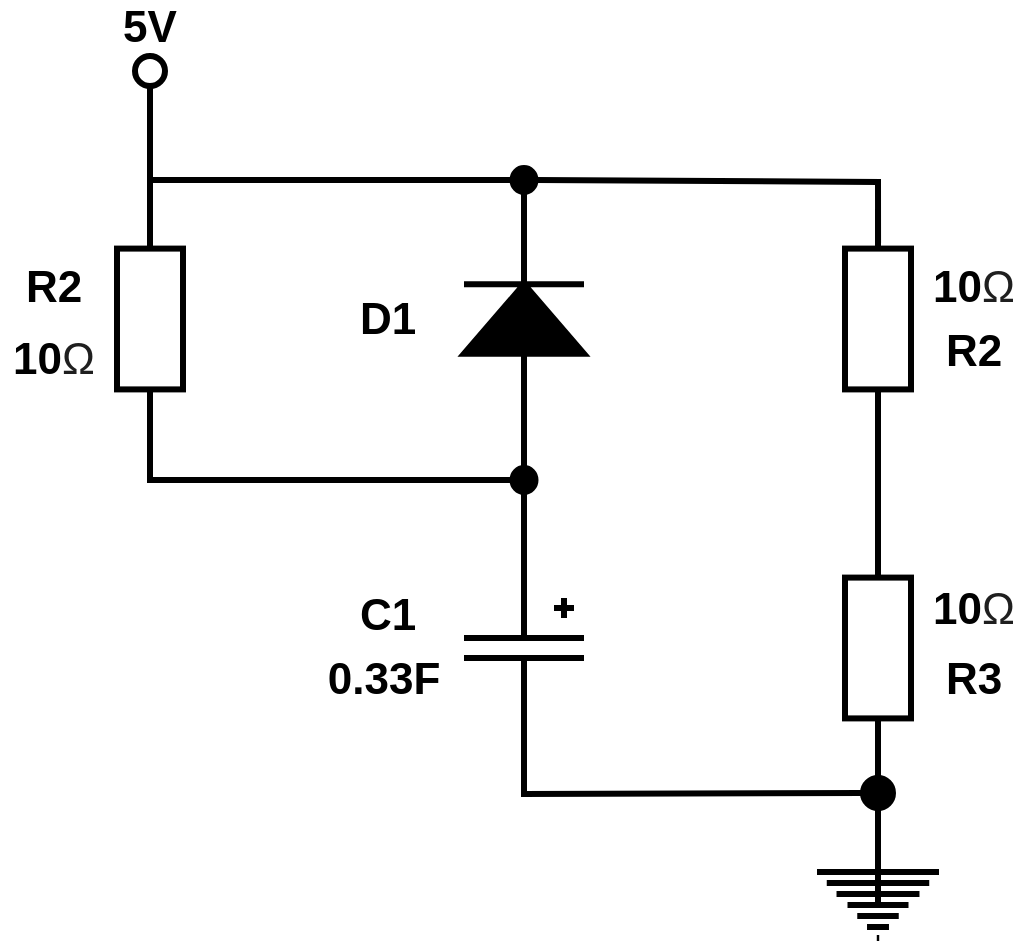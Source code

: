 <mxfile version="26.1.1">
  <diagram name="Page-1" id="M5uj1KW9E68CLk-7lXaE">
    <mxGraphModel dx="989" dy="577" grid="0" gridSize="10" guides="1" tooltips="1" connect="1" arrows="1" fold="1" page="1" pageScale="1" pageWidth="1169" pageHeight="827" math="0" shadow="0">
      <root>
        <mxCell id="0" />
        <mxCell id="1" parent="0" />
        <mxCell id="Gr03Qwkpfc5shVFAnP2J-1" value="" style="pointerEvents=1;fillColor=strokeColor;verticalLabelPosition=bottom;shadow=0;dashed=0;align=center;html=1;verticalAlign=top;shape=mxgraph.electrical.diodes.diode;rotation=-90;strokeWidth=3;" parent="1" vertex="1">
          <mxGeometry x="567.5" y="309.5" width="87" height="60" as="geometry" />
        </mxCell>
        <mxCell id="Gr03Qwkpfc5shVFAnP2J-3" value="" style="endArrow=none;html=1;rounded=0;exitX=0;exitY=0.5;exitDx=0;exitDy=0;exitPerimeter=0;entryX=0;entryY=0.5;entryDx=0;entryDy=0;strokeWidth=3;" parent="1" source="Gr03Qwkpfc5shVFAnP2J-43" target="Gr03Qwkpfc5shVFAnP2J-25" edge="1">
          <mxGeometry width="50" height="50" relative="1" as="geometry">
            <mxPoint x="315.967" y="318.7" as="sourcePoint" />
            <mxPoint x="603.5" y="269.5" as="targetPoint" />
            <Array as="points">
              <mxPoint x="424" y="270" />
            </Array>
          </mxGeometry>
        </mxCell>
        <mxCell id="Gr03Qwkpfc5shVFAnP2J-4" value="" style="verticalLabelPosition=bottom;shadow=0;dashed=0;align=center;html=1;verticalAlign=top;strokeWidth=3;shape=ellipse;perimeter=ellipsePerimeter;" parent="1" vertex="1">
          <mxGeometry x="416.5" y="208" width="15" height="15" as="geometry" />
        </mxCell>
        <mxCell id="Gr03Qwkpfc5shVFAnP2J-5" value="" style="endArrow=none;html=1;rounded=0;entryX=0.5;entryY=1;entryDx=0;entryDy=0;strokeWidth=3;" parent="1" target="Gr03Qwkpfc5shVFAnP2J-4" edge="1">
          <mxGeometry width="50" height="50" relative="1" as="geometry">
            <mxPoint x="424" y="271" as="sourcePoint" />
            <mxPoint x="510" y="179" as="targetPoint" />
          </mxGeometry>
        </mxCell>
        <mxCell id="Gr03Qwkpfc5shVFAnP2J-6" value="&lt;b&gt;&lt;font style=&quot;font-size: 22px;&quot;&gt;5V&lt;/font&gt;&lt;/b&gt;" style="text;html=1;align=center;verticalAlign=middle;whiteSpace=wrap;rounded=0;strokeWidth=3;" parent="1" vertex="1">
          <mxGeometry x="397" y="180" width="54" height="28" as="geometry" />
        </mxCell>
        <mxCell id="Gr03Qwkpfc5shVFAnP2J-7" value="" style="pointerEvents=1;verticalLabelPosition=bottom;shadow=0;dashed=0;align=center;html=1;verticalAlign=top;shape=mxgraph.electrical.capacitors.capacitor_5;rotation=90;strokeWidth=3;" parent="1" vertex="1">
          <mxGeometry x="561" y="474" width="100" height="60" as="geometry" />
        </mxCell>
        <mxCell id="Gr03Qwkpfc5shVFAnP2J-8" value="" style="verticalLabelPosition=bottom;shadow=0;dashed=0;align=center;html=1;verticalAlign=top;strokeWidth=3;shape=ellipse;perimeter=ellipsePerimeter;fillColor=#000000;" parent="1" vertex="1">
          <mxGeometry x="605.25" y="414" width="11.5" height="12" as="geometry" />
        </mxCell>
        <mxCell id="Gr03Qwkpfc5shVFAnP2J-9" value="" style="endArrow=none;html=1;rounded=0;exitX=0;exitY=0.5;exitDx=0;exitDy=0;exitPerimeter=0;entryX=0.5;entryY=1;entryDx=0;entryDy=0;strokeWidth=3;" parent="1" source="Gr03Qwkpfc5shVFAnP2J-7" target="Gr03Qwkpfc5shVFAnP2J-8" edge="1">
          <mxGeometry width="50" height="50" relative="1" as="geometry">
            <mxPoint x="563" y="428" as="sourcePoint" />
            <mxPoint x="618" y="432" as="targetPoint" />
          </mxGeometry>
        </mxCell>
        <mxCell id="Gr03Qwkpfc5shVFAnP2J-10" value="" style="endArrow=none;html=1;rounded=0;exitX=0.5;exitY=0;exitDx=0;exitDy=0;entryX=0;entryY=0.5;entryDx=0;entryDy=0;entryPerimeter=0;strokeWidth=3;" parent="1" source="Gr03Qwkpfc5shVFAnP2J-8" target="Gr03Qwkpfc5shVFAnP2J-1" edge="1">
          <mxGeometry width="50" height="50" relative="1" as="geometry">
            <mxPoint x="624" y="407" as="sourcePoint" />
            <mxPoint x="611.0" y="387" as="targetPoint" />
          </mxGeometry>
        </mxCell>
        <mxCell id="Gr03Qwkpfc5shVFAnP2J-11" value="" style="endArrow=none;html=1;rounded=0;entryX=0;entryY=0.5;entryDx=0;entryDy=0;exitX=1;exitY=0.5;exitDx=0;exitDy=0;exitPerimeter=0;strokeWidth=3;" parent="1" source="Gr03Qwkpfc5shVFAnP2J-43" target="Gr03Qwkpfc5shVFAnP2J-8" edge="1">
          <mxGeometry width="50" height="50" relative="1" as="geometry">
            <mxPoint x="316" y="387" as="sourcePoint" />
            <mxPoint x="552" y="363" as="targetPoint" />
            <Array as="points">
              <mxPoint x="424" y="420" />
            </Array>
          </mxGeometry>
        </mxCell>
        <mxCell id="Gr03Qwkpfc5shVFAnP2J-12" value="" style="pointerEvents=1;verticalLabelPosition=bottom;shadow=0;dashed=0;align=center;html=1;verticalAlign=top;shape=mxgraph.electrical.resistors.resistor_1;rotation=90;strokeWidth=3;" parent="1" vertex="1">
          <mxGeometry x="733" y="323" width="110" height="33" as="geometry" />
        </mxCell>
        <mxCell id="Gr03Qwkpfc5shVFAnP2J-13" value="" style="pointerEvents=1;verticalLabelPosition=bottom;shadow=0;dashed=0;align=center;html=1;verticalAlign=top;shape=mxgraph.electrical.resistors.resistor_1;rotation=90;strokeWidth=3;" parent="1" vertex="1">
          <mxGeometry x="733" y="487.5" width="110" height="33" as="geometry" />
        </mxCell>
        <mxCell id="Gr03Qwkpfc5shVFAnP2J-17" value="" style="endArrow=none;html=1;rounded=0;entryX=1;entryY=0.5;entryDx=0;entryDy=0;entryPerimeter=0;exitX=0;exitY=0.5;exitDx=0;exitDy=0;exitPerimeter=0;strokeWidth=3;" parent="1" source="Gr03Qwkpfc5shVFAnP2J-13" target="Gr03Qwkpfc5shVFAnP2J-12" edge="1">
          <mxGeometry width="50" height="50" relative="1" as="geometry">
            <mxPoint x="741.5" y="498" as="sourcePoint" />
            <mxPoint x="791.5" y="448" as="targetPoint" />
          </mxGeometry>
        </mxCell>
        <mxCell id="Gr03Qwkpfc5shVFAnP2J-18" value="" style="endArrow=none;html=1;rounded=0;entryX=0.5;entryY=1;entryDx=0;entryDy=0;strokeWidth=3;" parent="1" target="Gr03Qwkpfc5shVFAnP2J-19" edge="1">
          <mxGeometry width="50" height="50" relative="1" as="geometry">
            <mxPoint x="788" y="634" as="sourcePoint" />
            <mxPoint x="788" y="530" as="targetPoint" />
          </mxGeometry>
        </mxCell>
        <mxCell id="Gr03Qwkpfc5shVFAnP2J-19" value="" style="verticalLabelPosition=bottom;shadow=0;dashed=0;align=center;html=1;verticalAlign=top;strokeWidth=3;shape=ellipse;perimeter=ellipsePerimeter;fillColor=#000000;" parent="1" vertex="1">
          <mxGeometry x="780.5" y="569" width="15" height="15" as="geometry" />
        </mxCell>
        <mxCell id="Gr03Qwkpfc5shVFAnP2J-20" value="" style="endArrow=none;html=1;rounded=0;entryX=1;entryY=0.5;entryDx=0;entryDy=0;entryPerimeter=0;exitX=0;exitY=0.5;exitDx=0;exitDy=0;strokeWidth=3;" parent="1" source="Gr03Qwkpfc5shVFAnP2J-19" target="Gr03Qwkpfc5shVFAnP2J-7" edge="1">
          <mxGeometry width="50" height="50" relative="1" as="geometry">
            <mxPoint x="616" y="635" as="sourcePoint" />
            <mxPoint x="666" y="585" as="targetPoint" />
            <Array as="points">
              <mxPoint x="611" y="577" />
            </Array>
          </mxGeometry>
        </mxCell>
        <mxCell id="Gr03Qwkpfc5shVFAnP2J-21" value="" style="endArrow=none;html=1;rounded=0;entryX=1;entryY=0.5;entryDx=0;entryDy=0;entryPerimeter=0;exitX=0.5;exitY=0;exitDx=0;exitDy=0;strokeWidth=3;" parent="1" source="Gr03Qwkpfc5shVFAnP2J-19" target="Gr03Qwkpfc5shVFAnP2J-13" edge="1">
          <mxGeometry width="50" height="50" relative="1" as="geometry">
            <mxPoint x="704.5" y="634" as="sourcePoint" />
            <mxPoint x="754.5" y="584" as="targetPoint" />
          </mxGeometry>
        </mxCell>
        <mxCell id="Gr03Qwkpfc5shVFAnP2J-24" value="" style="endArrow=none;html=1;rounded=0;exitX=1;exitY=0.5;exitDx=0;exitDy=0;exitPerimeter=0;entryX=0.5;entryY=1;entryDx=0;entryDy=0;strokeWidth=3;" parent="1" target="Gr03Qwkpfc5shVFAnP2J-25" edge="1">
          <mxGeometry width="50" height="50" relative="1" as="geometry">
            <mxPoint x="611" y="328" as="sourcePoint" />
            <mxPoint x="611" y="277" as="targetPoint" />
          </mxGeometry>
        </mxCell>
        <mxCell id="Gr03Qwkpfc5shVFAnP2J-25" value="" style="verticalLabelPosition=bottom;shadow=0;dashed=0;align=center;html=1;verticalAlign=top;strokeWidth=3;shape=ellipse;perimeter=ellipsePerimeter;fillColor=#000000;" parent="1" vertex="1">
          <mxGeometry x="605.25" y="264" width="11.5" height="12" as="geometry" />
        </mxCell>
        <mxCell id="Gr03Qwkpfc5shVFAnP2J-28" value="&lt;font style=&quot;font-size: 22px;&quot;&gt;&lt;b style=&quot;&quot;&gt;&lt;font style=&quot;&quot;&gt;10&lt;/font&gt;&lt;/b&gt;&lt;span style=&quot;color: rgb(31, 31, 31); text-align: start; background-color: rgb(255, 255, 255);&quot;&gt;Ω&lt;/span&gt;&lt;/font&gt;" style="text;html=1;align=center;verticalAlign=middle;whiteSpace=wrap;rounded=0;" parent="1" vertex="1">
          <mxGeometry x="808.5" y="309.5" width="54" height="28" as="geometry" />
        </mxCell>
        <mxCell id="Gr03Qwkpfc5shVFAnP2J-30" value="&lt;font style=&quot;font-size: 22px;&quot;&gt;&lt;b style=&quot;&quot;&gt;&lt;font style=&quot;&quot;&gt;10&lt;/font&gt;&lt;/b&gt;&lt;span style=&quot;color: rgb(31, 31, 31); text-align: start; background-color: rgb(255, 255, 255);&quot;&gt;Ω&lt;/span&gt;&lt;/font&gt;" style="text;html=1;align=center;verticalAlign=middle;whiteSpace=wrap;rounded=0;strokeWidth=2;" parent="1" vertex="1">
          <mxGeometry x="808.5" y="471" width="54" height="28" as="geometry" />
        </mxCell>
        <mxCell id="Gr03Qwkpfc5shVFAnP2J-31" value="&lt;font style=&quot;font-size: 22px;&quot;&gt;&lt;b style=&quot;&quot;&gt;&lt;font style=&quot;&quot;&gt;10&lt;/font&gt;&lt;/b&gt;&lt;span style=&quot;color: rgb(31, 31, 31); text-align: start; background-color: rgb(255, 255, 255);&quot;&gt;Ω&lt;/span&gt;&lt;/font&gt;" style="text;html=1;align=center;verticalAlign=middle;whiteSpace=wrap;rounded=0;" parent="1" vertex="1">
          <mxGeometry x="349" y="346" width="54" height="28" as="geometry" />
        </mxCell>
        <mxCell id="Gr03Qwkpfc5shVFAnP2J-33" value="&lt;b style=&quot;&quot;&gt;&lt;font style=&quot;font-size: 22px;&quot;&gt;R2&lt;/font&gt;&lt;/b&gt;" style="text;html=1;align=center;verticalAlign=middle;whiteSpace=wrap;rounded=0;strokeWidth=3;" parent="1" vertex="1">
          <mxGeometry x="808.5" y="341.5" width="54" height="28" as="geometry" />
        </mxCell>
        <mxCell id="Gr03Qwkpfc5shVFAnP2J-34" value="&lt;b style=&quot;&quot;&gt;&lt;font style=&quot;font-size: 22px;&quot;&gt;R3&lt;/font&gt;&lt;/b&gt;" style="text;html=1;align=center;verticalAlign=middle;whiteSpace=wrap;rounded=0;strokeWidth=3;" parent="1" vertex="1">
          <mxGeometry x="808.5" y="506" width="54" height="28" as="geometry" />
        </mxCell>
        <mxCell id="Gr03Qwkpfc5shVFAnP2J-35" value="&lt;b style=&quot;&quot;&gt;&lt;font style=&quot;font-size: 22px;&quot;&gt;C1&lt;/font&gt;&lt;/b&gt;" style="text;html=1;align=center;verticalAlign=middle;whiteSpace=wrap;rounded=0;" parent="1" vertex="1">
          <mxGeometry x="516" y="474" width="54" height="28" as="geometry" />
        </mxCell>
        <mxCell id="Gr03Qwkpfc5shVFAnP2J-36" value="&lt;b style=&quot;&quot;&gt;&lt;font style=&quot;font-size: 22px;&quot;&gt;D1&lt;/font&gt;&lt;/b&gt;" style="text;html=1;align=center;verticalAlign=middle;whiteSpace=wrap;rounded=0;" parent="1" vertex="1">
          <mxGeometry x="516" y="325.5" width="54" height="28" as="geometry" />
        </mxCell>
        <mxCell id="Gr03Qwkpfc5shVFAnP2J-37" value="&lt;b style=&quot;&quot;&gt;&lt;font style=&quot;font-size: 22px;&quot;&gt;0.33F&lt;/font&gt;&lt;/b&gt;" style="text;html=1;align=center;verticalAlign=middle;whiteSpace=wrap;rounded=0;" parent="1" vertex="1">
          <mxGeometry x="513.5" y="506" width="54" height="28" as="geometry" />
        </mxCell>
        <mxCell id="Gr03Qwkpfc5shVFAnP2J-38" value="" style="pointerEvents=1;verticalLabelPosition=bottom;shadow=0;dashed=0;align=center;html=1;verticalAlign=top;shape=mxgraph.electrical.signal_sources.protective_earth;strokeWidth=3;" parent="1" vertex="1">
          <mxGeometry x="757.5" y="605" width="61" height="44" as="geometry" />
        </mxCell>
        <mxCell id="Gr03Qwkpfc5shVFAnP2J-39" value="" style="endArrow=none;html=1;rounded=0;exitX=0.5;exitY=0;exitDx=0;exitDy=0;exitPerimeter=0;strokeWidth=3;" parent="1" source="Gr03Qwkpfc5shVFAnP2J-38" edge="1">
          <mxGeometry width="50" height="50" relative="1" as="geometry">
            <mxPoint x="800" y="614" as="sourcePoint" />
            <mxPoint x="788" y="634" as="targetPoint" />
          </mxGeometry>
        </mxCell>
        <mxCell id="Gr03Qwkpfc5shVFAnP2J-43" value="" style="pointerEvents=1;verticalLabelPosition=bottom;shadow=0;dashed=0;align=center;html=1;verticalAlign=top;shape=mxgraph.electrical.resistors.resistor_1;rotation=90;strokeWidth=3;" parent="1" vertex="1">
          <mxGeometry x="369" y="323" width="110" height="33" as="geometry" />
        </mxCell>
        <mxCell id="Gr03Qwkpfc5shVFAnP2J-44" value="&lt;b style=&quot;&quot;&gt;&lt;font style=&quot;font-size: 22px;&quot;&gt;R2&lt;/font&gt;&lt;/b&gt;" style="text;html=1;align=center;verticalAlign=middle;whiteSpace=wrap;rounded=0;strokeWidth=3;" parent="1" vertex="1">
          <mxGeometry x="349" y="309.5" width="54" height="28" as="geometry" />
        </mxCell>
        <mxCell id="O7nOMxtvYOssyZ3cjeGw-1" value="" style="endArrow=none;html=1;rounded=0;exitX=1;exitY=0.5;exitDx=0;exitDy=0;entryX=0.155;entryY=0.499;entryDx=0;entryDy=0;entryPerimeter=0;strokeWidth=3;" edge="1" parent="1" source="Gr03Qwkpfc5shVFAnP2J-25" target="Gr03Qwkpfc5shVFAnP2J-12">
          <mxGeometry width="50" height="50" relative="1" as="geometry">
            <mxPoint x="744" y="394" as="sourcePoint" />
            <mxPoint x="794" y="344" as="targetPoint" />
            <Array as="points">
              <mxPoint x="788" y="271" />
            </Array>
          </mxGeometry>
        </mxCell>
      </root>
    </mxGraphModel>
  </diagram>
</mxfile>

